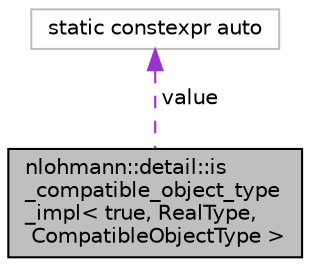 digraph "nlohmann::detail::is_compatible_object_type_impl&lt; true, RealType, CompatibleObjectType &gt;"
{
 // INTERACTIVE_SVG=YES
  edge [fontname="Helvetica",fontsize="10",labelfontname="Helvetica",labelfontsize="10"];
  node [fontname="Helvetica",fontsize="10",shape=record];
  Node1 [label="nlohmann::detail::is\l_compatible_object_type\l_impl\< true, RealType,\l CompatibleObjectType \>",height=0.2,width=0.4,color="black", fillcolor="grey75", style="filled", fontcolor="black"];
  Node2 -> Node1 [dir="back",color="darkorchid3",fontsize="10",style="dashed",label=" value" ,fontname="Helvetica"];
  Node2 [label="static constexpr auto",height=0.2,width=0.4,color="grey75", fillcolor="white", style="filled"];
}
